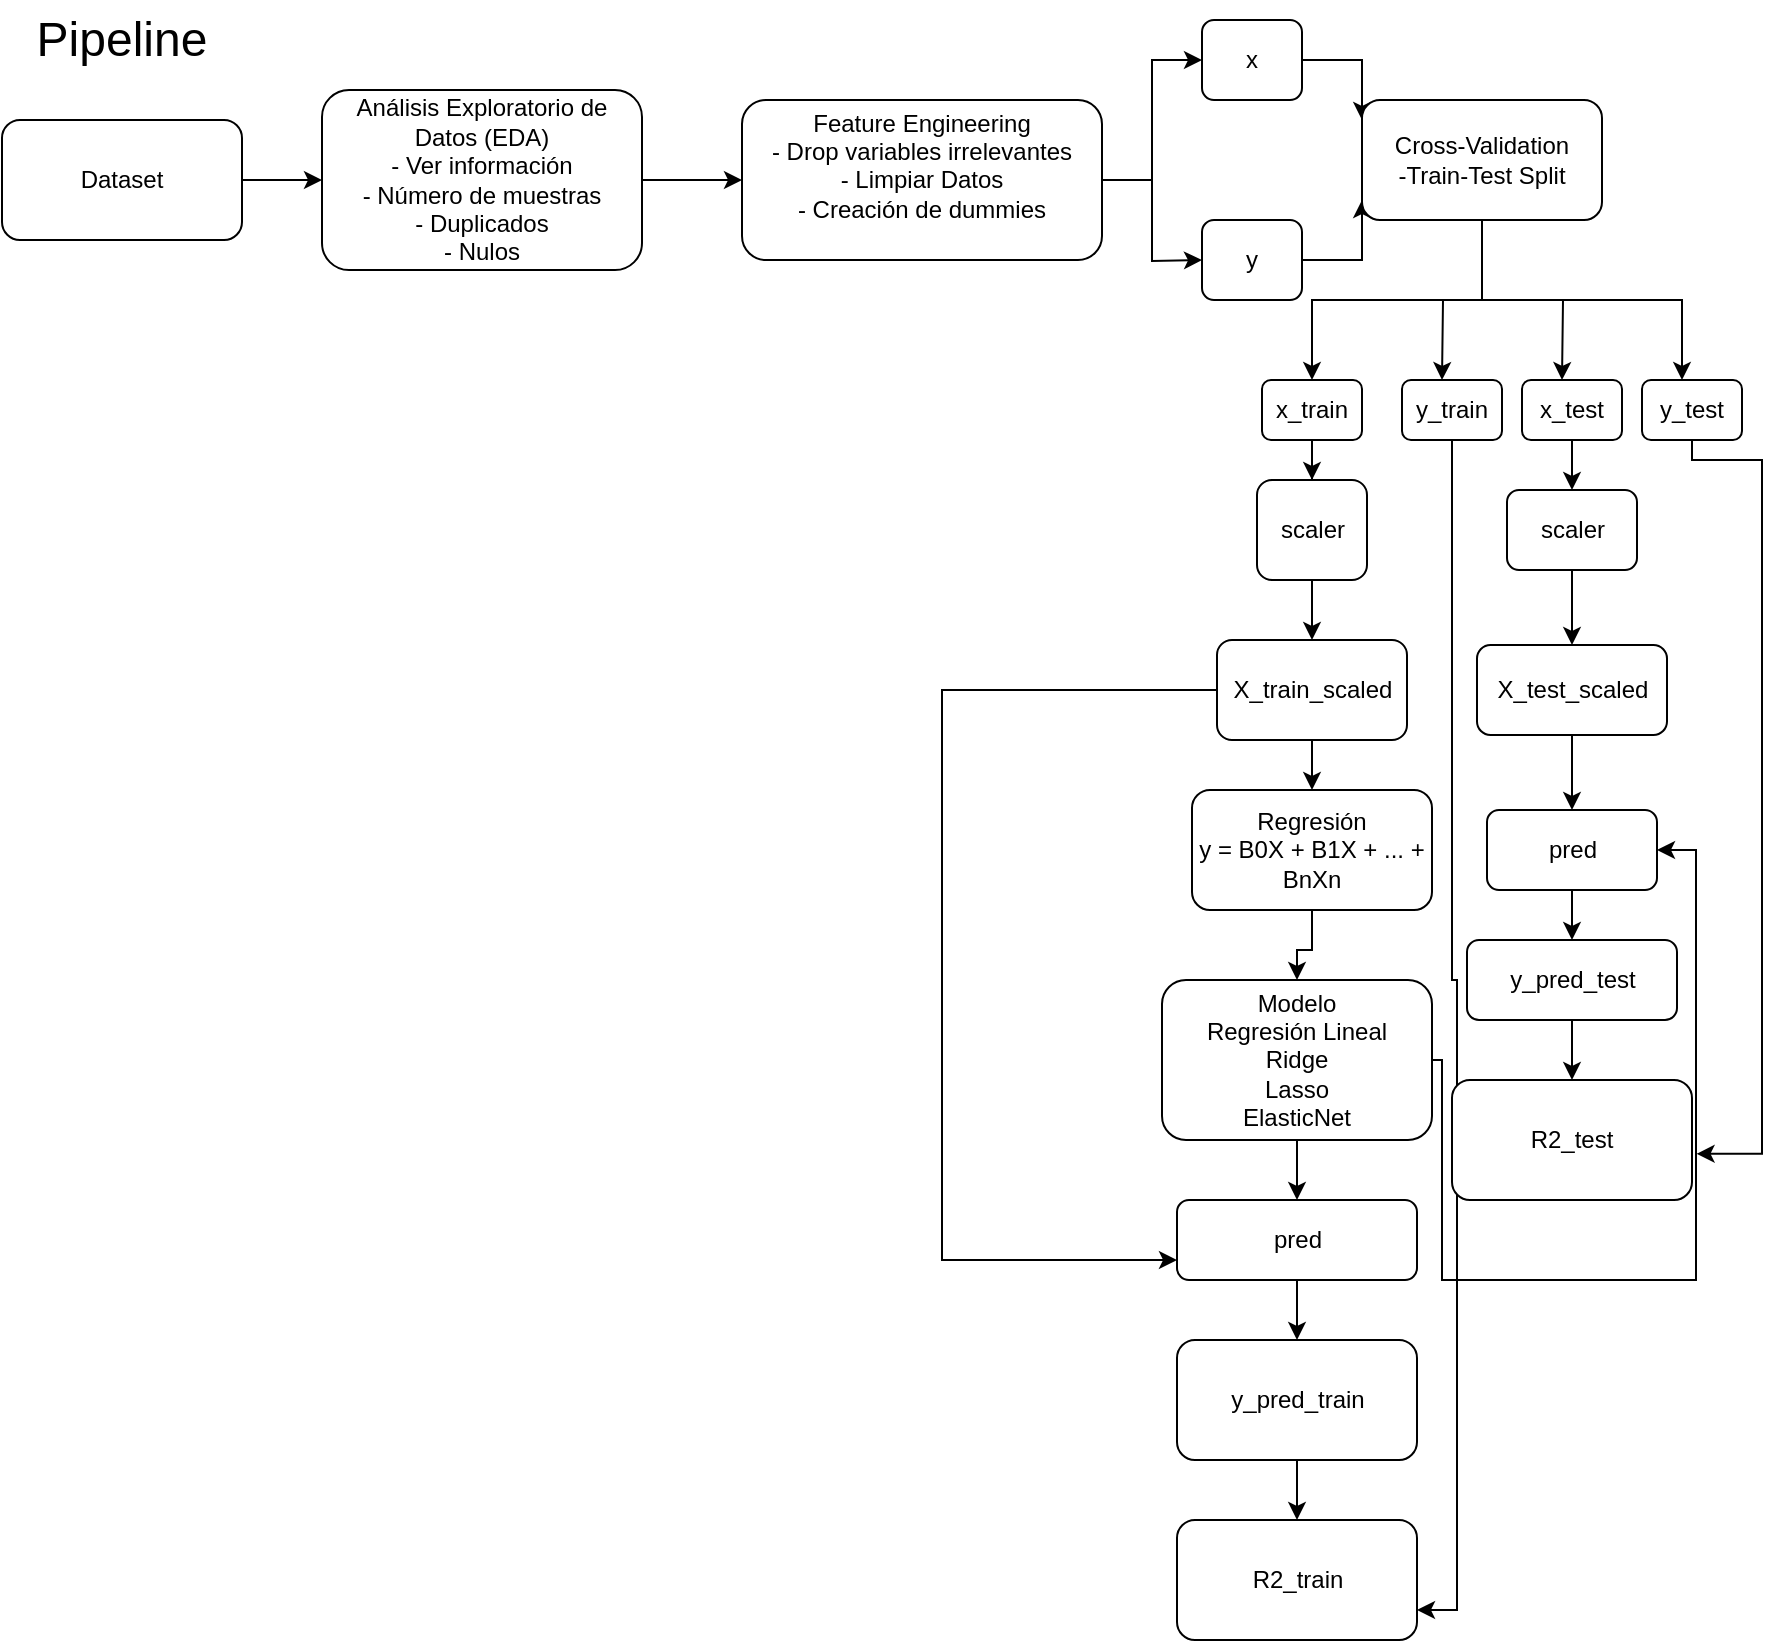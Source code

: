 <mxfile version="28.2.5">
  <diagram name="Página-1" id="jT0MTBSpt1iHs6xYryp3">
    <mxGraphModel dx="1958" dy="845" grid="1" gridSize="10" guides="1" tooltips="1" connect="1" arrows="1" fold="1" page="1" pageScale="1" pageWidth="827" pageHeight="1169" math="0" shadow="0">
      <root>
        <mxCell id="0" />
        <mxCell id="1" parent="0" />
        <mxCell id="kep9tZwdi1dzuAn-x4I1-3" value="" style="edgeStyle=orthogonalEdgeStyle;rounded=0;orthogonalLoop=1;jettySize=auto;html=1;" parent="1" source="kep9tZwdi1dzuAn-x4I1-1" target="kep9tZwdi1dzuAn-x4I1-2" edge="1">
          <mxGeometry relative="1" as="geometry" />
        </mxCell>
        <mxCell id="kep9tZwdi1dzuAn-x4I1-1" value="Dataset" style="rounded=1;whiteSpace=wrap;html=1;" parent="1" vertex="1">
          <mxGeometry x="40" y="200" width="120" height="60" as="geometry" />
        </mxCell>
        <mxCell id="kep9tZwdi1dzuAn-x4I1-5" value="" style="edgeStyle=orthogonalEdgeStyle;rounded=0;orthogonalLoop=1;jettySize=auto;html=1;" parent="1" source="kep9tZwdi1dzuAn-x4I1-2" target="kep9tZwdi1dzuAn-x4I1-4" edge="1">
          <mxGeometry relative="1" as="geometry" />
        </mxCell>
        <mxCell id="kep9tZwdi1dzuAn-x4I1-2" value="Análisis Exploratorio de Datos (EDA)&lt;div&gt;- Ver información&lt;/div&gt;&lt;div&gt;- Número de muestras&lt;/div&gt;&lt;div&gt;- Duplicados&lt;/div&gt;&lt;div&gt;- Nulos&lt;/div&gt;" style="whiteSpace=wrap;html=1;rounded=1;" parent="1" vertex="1">
          <mxGeometry x="200" y="185" width="160" height="90" as="geometry" />
        </mxCell>
        <mxCell id="kep9tZwdi1dzuAn-x4I1-8" value="" style="edgeStyle=orthogonalEdgeStyle;rounded=0;orthogonalLoop=1;jettySize=auto;html=1;" parent="1" source="kep9tZwdi1dzuAn-x4I1-4" target="kep9tZwdi1dzuAn-x4I1-7" edge="1">
          <mxGeometry relative="1" as="geometry" />
        </mxCell>
        <mxCell id="kep9tZwdi1dzuAn-x4I1-10" style="edgeStyle=orthogonalEdgeStyle;rounded=0;orthogonalLoop=1;jettySize=auto;html=1;" parent="1" source="kep9tZwdi1dzuAn-x4I1-4" edge="1">
          <mxGeometry relative="1" as="geometry">
            <mxPoint x="640" y="270" as="targetPoint" />
          </mxGeometry>
        </mxCell>
        <mxCell id="kep9tZwdi1dzuAn-x4I1-4" value="Feature Engineering&lt;div&gt;- Drop variables irrelevantes&lt;/div&gt;&lt;div&gt;- Limpiar Datos&lt;/div&gt;&lt;div&gt;- Creación de dummies&lt;br&gt;&lt;div&gt;&lt;br&gt;&lt;/div&gt;&lt;/div&gt;" style="whiteSpace=wrap;html=1;rounded=1;" parent="1" vertex="1">
          <mxGeometry x="410" y="190" width="180" height="80" as="geometry" />
        </mxCell>
        <mxCell id="kep9tZwdi1dzuAn-x4I1-6" value="&lt;font style=&quot;font-size: 24px;&quot;&gt;Pipeline&lt;/font&gt;" style="text;html=1;align=center;verticalAlign=middle;whiteSpace=wrap;rounded=0;" parent="1" vertex="1">
          <mxGeometry x="50" y="140" width="100" height="40" as="geometry" />
        </mxCell>
        <mxCell id="kep9tZwdi1dzuAn-x4I1-13" style="edgeStyle=orthogonalEdgeStyle;rounded=0;orthogonalLoop=1;jettySize=auto;html=1;" parent="1" source="kep9tZwdi1dzuAn-x4I1-7" edge="1">
          <mxGeometry relative="1" as="geometry">
            <mxPoint x="720" y="200" as="targetPoint" />
            <Array as="points">
              <mxPoint x="720" y="170" />
            </Array>
          </mxGeometry>
        </mxCell>
        <mxCell id="kep9tZwdi1dzuAn-x4I1-7" value="x" style="whiteSpace=wrap;html=1;rounded=1;" parent="1" vertex="1">
          <mxGeometry x="640" y="150" width="50" height="40" as="geometry" />
        </mxCell>
        <mxCell id="kep9tZwdi1dzuAn-x4I1-12" style="edgeStyle=orthogonalEdgeStyle;rounded=0;orthogonalLoop=1;jettySize=auto;html=1;" parent="1" source="kep9tZwdi1dzuAn-x4I1-11" edge="1">
          <mxGeometry relative="1" as="geometry">
            <mxPoint x="720" y="240" as="targetPoint" />
            <Array as="points">
              <mxPoint x="720" y="270" />
            </Array>
          </mxGeometry>
        </mxCell>
        <mxCell id="kep9tZwdi1dzuAn-x4I1-11" value="y" style="rounded=1;whiteSpace=wrap;html=1;" parent="1" vertex="1">
          <mxGeometry x="640" y="250" width="50" height="40" as="geometry" />
        </mxCell>
        <mxCell id="kep9tZwdi1dzuAn-x4I1-17" value="" style="edgeStyle=orthogonalEdgeStyle;rounded=0;orthogonalLoop=1;jettySize=auto;html=1;" parent="1" source="kep9tZwdi1dzuAn-x4I1-15" target="kep9tZwdi1dzuAn-x4I1-16" edge="1">
          <mxGeometry relative="1" as="geometry" />
        </mxCell>
        <mxCell id="kep9tZwdi1dzuAn-x4I1-20" style="edgeStyle=orthogonalEdgeStyle;rounded=0;orthogonalLoop=1;jettySize=auto;html=1;" parent="1" source="kep9tZwdi1dzuAn-x4I1-15" edge="1">
          <mxGeometry relative="1" as="geometry">
            <mxPoint x="760" y="330" as="targetPoint" />
          </mxGeometry>
        </mxCell>
        <mxCell id="kep9tZwdi1dzuAn-x4I1-21" style="edgeStyle=orthogonalEdgeStyle;rounded=0;orthogonalLoop=1;jettySize=auto;html=1;" parent="1" source="kep9tZwdi1dzuAn-x4I1-15" edge="1">
          <mxGeometry relative="1" as="geometry">
            <mxPoint x="820" y="330" as="targetPoint" />
          </mxGeometry>
        </mxCell>
        <mxCell id="kep9tZwdi1dzuAn-x4I1-23" style="edgeStyle=orthogonalEdgeStyle;rounded=0;orthogonalLoop=1;jettySize=auto;html=1;" parent="1" source="kep9tZwdi1dzuAn-x4I1-15" edge="1">
          <mxGeometry relative="1" as="geometry">
            <mxPoint x="880" y="330" as="targetPoint" />
            <Array as="points">
              <mxPoint x="780" y="290" />
              <mxPoint x="880" y="290" />
            </Array>
          </mxGeometry>
        </mxCell>
        <mxCell id="kep9tZwdi1dzuAn-x4I1-15" value="Cross-Validation&lt;div&gt;-Train-Test Split&lt;/div&gt;" style="rounded=1;whiteSpace=wrap;html=1;" parent="1" vertex="1">
          <mxGeometry x="720" y="190" width="120" height="60" as="geometry" />
        </mxCell>
        <mxCell id="XMmYEZVZqPeoU-TsVdnT-3" value="" style="edgeStyle=orthogonalEdgeStyle;rounded=0;orthogonalLoop=1;jettySize=auto;html=1;" edge="1" parent="1" source="kep9tZwdi1dzuAn-x4I1-16" target="XMmYEZVZqPeoU-TsVdnT-2">
          <mxGeometry relative="1" as="geometry" />
        </mxCell>
        <mxCell id="kep9tZwdi1dzuAn-x4I1-16" value="x_train" style="whiteSpace=wrap;html=1;rounded=1;" parent="1" vertex="1">
          <mxGeometry x="670" y="330" width="50" height="30" as="geometry" />
        </mxCell>
        <mxCell id="XMmYEZVZqPeoU-TsVdnT-30" style="edgeStyle=orthogonalEdgeStyle;rounded=0;orthogonalLoop=1;jettySize=auto;html=1;entryX=1;entryY=0.75;entryDx=0;entryDy=0;" edge="1" parent="1" source="kep9tZwdi1dzuAn-x4I1-19" target="XMmYEZVZqPeoU-TsVdnT-27">
          <mxGeometry relative="1" as="geometry" />
        </mxCell>
        <mxCell id="kep9tZwdi1dzuAn-x4I1-19" value="y_train" style="whiteSpace=wrap;html=1;rounded=1;" parent="1" vertex="1">
          <mxGeometry x="740" y="330" width="50" height="30" as="geometry" />
        </mxCell>
        <mxCell id="XMmYEZVZqPeoU-TsVdnT-5" value="" style="edgeStyle=orthogonalEdgeStyle;rounded=0;orthogonalLoop=1;jettySize=auto;html=1;" edge="1" parent="1" source="kep9tZwdi1dzuAn-x4I1-22" target="XMmYEZVZqPeoU-TsVdnT-4">
          <mxGeometry relative="1" as="geometry" />
        </mxCell>
        <mxCell id="kep9tZwdi1dzuAn-x4I1-22" value="x_test" style="whiteSpace=wrap;html=1;rounded=1;" parent="1" vertex="1">
          <mxGeometry x="800" y="330" width="50" height="30" as="geometry" />
        </mxCell>
        <mxCell id="kep9tZwdi1dzuAn-x4I1-24" value="y_test" style="whiteSpace=wrap;html=1;rounded=1;" parent="1" vertex="1">
          <mxGeometry x="860" y="330" width="50" height="30" as="geometry" />
        </mxCell>
        <mxCell id="XMmYEZVZqPeoU-TsVdnT-9" value="" style="edgeStyle=orthogonalEdgeStyle;rounded=0;orthogonalLoop=1;jettySize=auto;html=1;" edge="1" parent="1" source="XMmYEZVZqPeoU-TsVdnT-2" target="XMmYEZVZqPeoU-TsVdnT-8">
          <mxGeometry relative="1" as="geometry" />
        </mxCell>
        <mxCell id="XMmYEZVZqPeoU-TsVdnT-2" value="scaler" style="whiteSpace=wrap;html=1;rounded=1;" vertex="1" parent="1">
          <mxGeometry x="667.5" y="380" width="55" height="50" as="geometry" />
        </mxCell>
        <mxCell id="XMmYEZVZqPeoU-TsVdnT-11" value="" style="edgeStyle=orthogonalEdgeStyle;rounded=0;orthogonalLoop=1;jettySize=auto;html=1;" edge="1" parent="1" source="XMmYEZVZqPeoU-TsVdnT-4" target="XMmYEZVZqPeoU-TsVdnT-10">
          <mxGeometry relative="1" as="geometry" />
        </mxCell>
        <mxCell id="XMmYEZVZqPeoU-TsVdnT-4" value="scaler" style="whiteSpace=wrap;html=1;rounded=1;" vertex="1" parent="1">
          <mxGeometry x="792.5" y="385" width="65" height="40" as="geometry" />
        </mxCell>
        <mxCell id="XMmYEZVZqPeoU-TsVdnT-20" value="" style="edgeStyle=orthogonalEdgeStyle;rounded=0;orthogonalLoop=1;jettySize=auto;html=1;" edge="1" parent="1" source="XMmYEZVZqPeoU-TsVdnT-8" target="XMmYEZVZqPeoU-TsVdnT-19">
          <mxGeometry relative="1" as="geometry" />
        </mxCell>
        <mxCell id="XMmYEZVZqPeoU-TsVdnT-29" style="edgeStyle=orthogonalEdgeStyle;rounded=0;orthogonalLoop=1;jettySize=auto;html=1;entryX=0;entryY=0.75;entryDx=0;entryDy=0;" edge="1" parent="1" source="XMmYEZVZqPeoU-TsVdnT-8" target="XMmYEZVZqPeoU-TsVdnT-23">
          <mxGeometry relative="1" as="geometry">
            <Array as="points">
              <mxPoint x="510" y="485" />
              <mxPoint x="510" y="770" />
            </Array>
          </mxGeometry>
        </mxCell>
        <mxCell id="XMmYEZVZqPeoU-TsVdnT-8" value="X_train_scaled" style="whiteSpace=wrap;html=1;rounded=1;" vertex="1" parent="1">
          <mxGeometry x="647.5" y="460" width="95" height="50" as="geometry" />
        </mxCell>
        <mxCell id="XMmYEZVZqPeoU-TsVdnT-13" value="" style="edgeStyle=orthogonalEdgeStyle;rounded=0;orthogonalLoop=1;jettySize=auto;html=1;" edge="1" parent="1" source="XMmYEZVZqPeoU-TsVdnT-10" target="XMmYEZVZqPeoU-TsVdnT-12">
          <mxGeometry relative="1" as="geometry" />
        </mxCell>
        <mxCell id="XMmYEZVZqPeoU-TsVdnT-10" value="X_test_scaled" style="whiteSpace=wrap;html=1;rounded=1;" vertex="1" parent="1">
          <mxGeometry x="777.5" y="462.5" width="95" height="45" as="geometry" />
        </mxCell>
        <mxCell id="XMmYEZVZqPeoU-TsVdnT-15" value="" style="edgeStyle=orthogonalEdgeStyle;rounded=0;orthogonalLoop=1;jettySize=auto;html=1;" edge="1" parent="1" source="XMmYEZVZqPeoU-TsVdnT-12" target="XMmYEZVZqPeoU-TsVdnT-14">
          <mxGeometry relative="1" as="geometry" />
        </mxCell>
        <mxCell id="XMmYEZVZqPeoU-TsVdnT-12" value="pred" style="whiteSpace=wrap;html=1;rounded=1;" vertex="1" parent="1">
          <mxGeometry x="782.5" y="545" width="85" height="40" as="geometry" />
        </mxCell>
        <mxCell id="XMmYEZVZqPeoU-TsVdnT-17" value="" style="edgeStyle=orthogonalEdgeStyle;rounded=0;orthogonalLoop=1;jettySize=auto;html=1;" edge="1" parent="1" source="XMmYEZVZqPeoU-TsVdnT-14" target="XMmYEZVZqPeoU-TsVdnT-16">
          <mxGeometry relative="1" as="geometry" />
        </mxCell>
        <mxCell id="XMmYEZVZqPeoU-TsVdnT-14" value="y_pred_test" style="whiteSpace=wrap;html=1;rounded=1;" vertex="1" parent="1">
          <mxGeometry x="772.5" y="610" width="105" height="40" as="geometry" />
        </mxCell>
        <mxCell id="XMmYEZVZqPeoU-TsVdnT-16" value="R2_test" style="whiteSpace=wrap;html=1;rounded=1;" vertex="1" parent="1">
          <mxGeometry x="765" y="680" width="120" height="60" as="geometry" />
        </mxCell>
        <mxCell id="XMmYEZVZqPeoU-TsVdnT-18" style="edgeStyle=orthogonalEdgeStyle;rounded=0;orthogonalLoop=1;jettySize=auto;html=1;entryX=1.019;entryY=0.615;entryDx=0;entryDy=0;entryPerimeter=0;" edge="1" parent="1" source="kep9tZwdi1dzuAn-x4I1-24" target="XMmYEZVZqPeoU-TsVdnT-16">
          <mxGeometry relative="1" as="geometry">
            <Array as="points">
              <mxPoint x="885" y="370" />
              <mxPoint x="920" y="370" />
              <mxPoint x="920" y="717" />
            </Array>
          </mxGeometry>
        </mxCell>
        <mxCell id="XMmYEZVZqPeoU-TsVdnT-22" value="" style="edgeStyle=orthogonalEdgeStyle;rounded=0;orthogonalLoop=1;jettySize=auto;html=1;" edge="1" parent="1" source="XMmYEZVZqPeoU-TsVdnT-19" target="XMmYEZVZqPeoU-TsVdnT-21">
          <mxGeometry relative="1" as="geometry" />
        </mxCell>
        <mxCell id="XMmYEZVZqPeoU-TsVdnT-19" value="Regresión&lt;div&gt;y = B0X + B1X + ... + BnXn&lt;/div&gt;" style="whiteSpace=wrap;html=1;rounded=1;" vertex="1" parent="1">
          <mxGeometry x="635" y="535" width="120" height="60" as="geometry" />
        </mxCell>
        <mxCell id="XMmYEZVZqPeoU-TsVdnT-24" value="" style="edgeStyle=orthogonalEdgeStyle;rounded=0;orthogonalLoop=1;jettySize=auto;html=1;" edge="1" parent="1" source="XMmYEZVZqPeoU-TsVdnT-21" target="XMmYEZVZqPeoU-TsVdnT-23">
          <mxGeometry relative="1" as="geometry" />
        </mxCell>
        <mxCell id="XMmYEZVZqPeoU-TsVdnT-32" style="edgeStyle=orthogonalEdgeStyle;rounded=0;orthogonalLoop=1;jettySize=auto;html=1;entryX=1;entryY=0.5;entryDx=0;entryDy=0;" edge="1" parent="1" source="XMmYEZVZqPeoU-TsVdnT-21" target="XMmYEZVZqPeoU-TsVdnT-12">
          <mxGeometry relative="1" as="geometry">
            <Array as="points">
              <mxPoint x="760" y="670" />
              <mxPoint x="760" y="780" />
              <mxPoint x="887" y="780" />
              <mxPoint x="887" y="565" />
            </Array>
          </mxGeometry>
        </mxCell>
        <mxCell id="XMmYEZVZqPeoU-TsVdnT-21" value="Modelo&lt;div&gt;Regresión Lineal&lt;/div&gt;&lt;div&gt;Ridge&lt;/div&gt;&lt;div&gt;Lasso&lt;/div&gt;&lt;div&gt;ElasticNet&lt;/div&gt;" style="whiteSpace=wrap;html=1;rounded=1;" vertex="1" parent="1">
          <mxGeometry x="620" y="630" width="135" height="80" as="geometry" />
        </mxCell>
        <mxCell id="XMmYEZVZqPeoU-TsVdnT-26" value="" style="edgeStyle=orthogonalEdgeStyle;rounded=0;orthogonalLoop=1;jettySize=auto;html=1;" edge="1" parent="1" source="XMmYEZVZqPeoU-TsVdnT-23" target="XMmYEZVZqPeoU-TsVdnT-25">
          <mxGeometry relative="1" as="geometry" />
        </mxCell>
        <mxCell id="XMmYEZVZqPeoU-TsVdnT-23" value="pred" style="whiteSpace=wrap;html=1;rounded=1;" vertex="1" parent="1">
          <mxGeometry x="627.5" y="740" width="120" height="40" as="geometry" />
        </mxCell>
        <mxCell id="XMmYEZVZqPeoU-TsVdnT-28" value="" style="edgeStyle=orthogonalEdgeStyle;rounded=0;orthogonalLoop=1;jettySize=auto;html=1;" edge="1" parent="1" source="XMmYEZVZqPeoU-TsVdnT-25" target="XMmYEZVZqPeoU-TsVdnT-27">
          <mxGeometry relative="1" as="geometry" />
        </mxCell>
        <mxCell id="XMmYEZVZqPeoU-TsVdnT-25" value="y_pred_train" style="whiteSpace=wrap;html=1;rounded=1;" vertex="1" parent="1">
          <mxGeometry x="627.5" y="810" width="120" height="60" as="geometry" />
        </mxCell>
        <mxCell id="XMmYEZVZqPeoU-TsVdnT-27" value="R2_train" style="whiteSpace=wrap;html=1;rounded=1;" vertex="1" parent="1">
          <mxGeometry x="627.5" y="900" width="120" height="60" as="geometry" />
        </mxCell>
      </root>
    </mxGraphModel>
  </diagram>
</mxfile>
